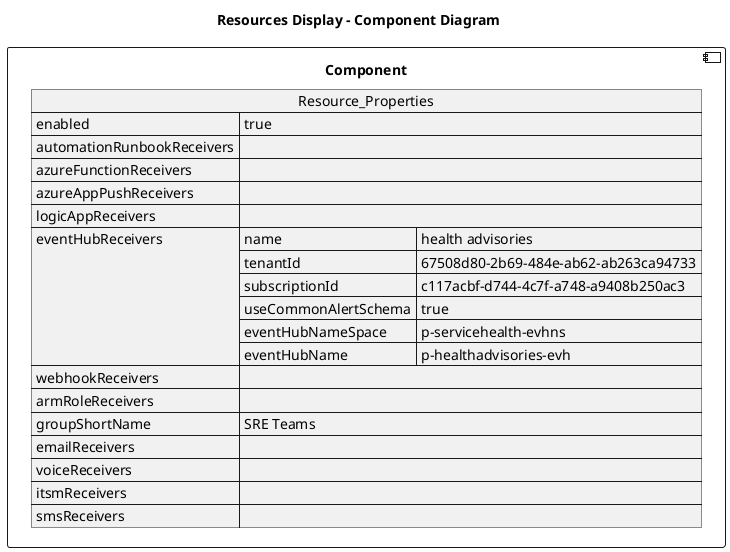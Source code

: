 @startuml

title Resources Display - Component Diagram

component Component {

json  Resource_Properties {
  "enabled": true,
  "automationRunbookReceivers": [],
  "azureFunctionReceivers": [],
  "azureAppPushReceivers": [],
  "logicAppReceivers": [],
  "eventHubReceivers": [
    {
      "name": "health advisories",
      "tenantId": "67508d80-2b69-484e-ab62-ab263ca94733",
      "subscriptionId": "c117acbf-d744-4c7f-a748-a9408b250ac3",
      "useCommonAlertSchema": true,
      "eventHubNameSpace": "p-servicehealth-evhns",
      "eventHubName": "p-healthadvisories-evh"
    }
  ],
  "webhookReceivers": [],
  "armRoleReceivers": [],
  "groupShortName": "SRE Teams",
  "emailReceivers": [],
  "voiceReceivers": [],
  "itsmReceivers": [],
  "smsReceivers": []
}
}
@enduml

